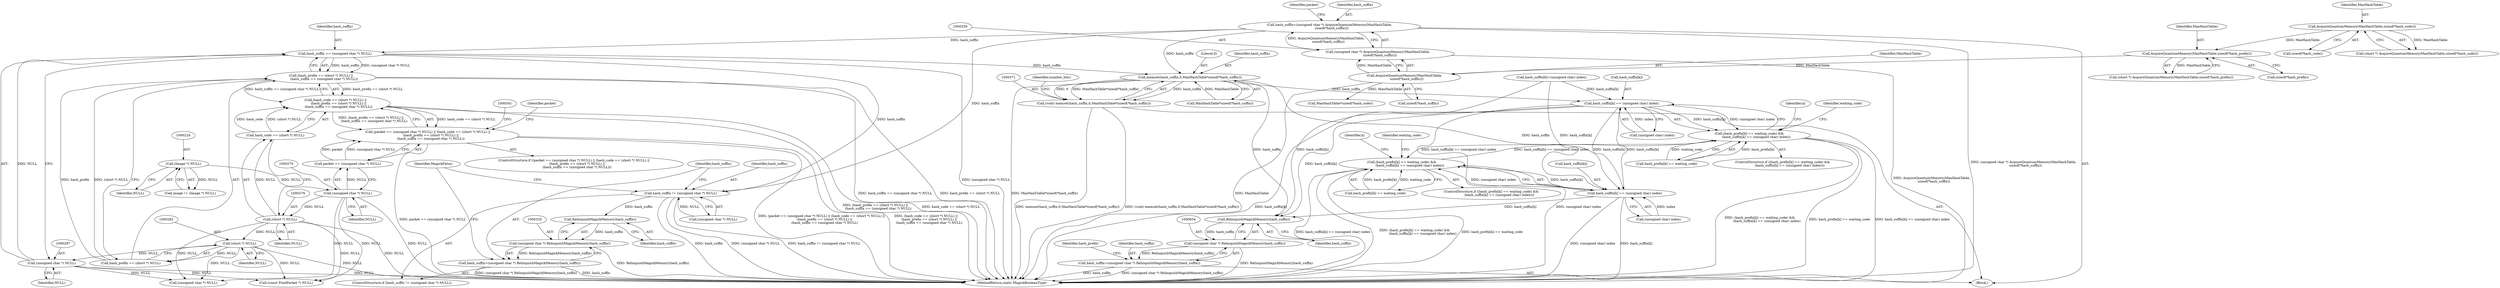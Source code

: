 digraph "0_ImageMagick6_19651f3db63fa1511ed83a348c4c82fa553f8d01@pointer" {
"1000284" [label="(Call,hash_suffix == (unsigned char *) NULL)"];
"1000256" [label="(Call,hash_suffix=(unsigned char *) AcquireQuantumMemory(MaxHashTable,\n    sizeof(*hash_suffix)))"];
"1000258" [label="(Call,(unsigned char *) AcquireQuantumMemory(MaxHashTable,\n    sizeof(*hash_suffix)))"];
"1000260" [label="(Call,AcquireQuantumMemory(MaxHashTable,\n    sizeof(*hash_suffix)))"];
"1000251" [label="(Call,AcquireQuantumMemory(MaxHashTable,sizeof(*hash_prefix)))"];
"1000242" [label="(Call,AcquireQuantumMemory(MaxHashTable,sizeof(*hash_code)))"];
"1000286" [label="(Call,(unsigned char *) NULL)"];
"1000281" [label="(Call,(short *) NULL)"];
"1000275" [label="(Call,(short *) NULL)"];
"1000269" [label="(Call,(unsigned char *) NULL)"];
"1000223" [label="(Call,(Image *) NULL)"];
"1000278" [label="(Call,(hash_prefix == (short *) NULL) ||\n      (hash_suffix == (unsigned char *) NULL))"];
"1000272" [label="(Call,(hash_code == (short *) NULL) ||\n      (hash_prefix == (short *) NULL) ||\n      (hash_suffix == (unsigned char *) NULL))"];
"1000266" [label="(Call,(packet == (unsigned char *) NULL) || (hash_code == (short *) NULL) ||\n      (hash_prefix == (short *) NULL) ||\n      (hash_suffix == (unsigned char *) NULL))"];
"1000327" [label="(Call,hash_suffix != (unsigned char *) NULL)"];
"1000336" [label="(Call,RelinquishMagickMemory(hash_suffix))"];
"1000334" [label="(Call,(unsigned char *) RelinquishMagickMemory(hash_suffix))"];
"1000332" [label="(Call,hash_suffix=(unsigned char *) RelinquishMagickMemory(hash_suffix))"];
"1000372" [label="(Call,memset(hash_suffix,0,MaxHashTable*sizeof(*hash_suffix)))"];
"1000370" [label="(Call,(void) memset(hash_suffix,0,MaxHashTable*sizeof(*hash_suffix)))"];
"1000561" [label="(Call,hash_suffix[k] == (unsigned char) index)"];
"1000555" [label="(Call,(hash_prefix[k] == waiting_code) &&\n              (hash_suffix[k] == (unsigned char) index))"];
"1000604" [label="(Call,(hash_prefix[k] == waiting_code) &&\n                (hash_suffix[k] == (unsigned char) index))"];
"1000610" [label="(Call,hash_suffix[k] == (unsigned char) index)"];
"1000835" [label="(Call,RelinquishMagickMemory(hash_suffix))"];
"1000833" [label="(Call,(unsigned char *) RelinquishMagickMemory(hash_suffix))"];
"1000831" [label="(Call,hash_suffix=(unsigned char *) RelinquishMagickMemory(hash_suffix))"];
"1000283" [label="(Identifier,NULL)"];
"1000275" [label="(Call,(short *) NULL)"];
"1000279" [label="(Call,hash_prefix == (short *) NULL)"];
"1000277" [label="(Identifier,NULL)"];
"1000252" [label="(Identifier,MaxHashTable)"];
"1000257" [label="(Identifier,hash_suffix)"];
"1000604" [label="(Call,(hash_prefix[k] == waiting_code) &&\n                (hash_suffix[k] == (unsigned char) index))"];
"1000272" [label="(Call,(hash_code == (short *) NULL) ||\n      (hash_prefix == (short *) NULL) ||\n      (hash_suffix == (unsigned char *) NULL))"];
"1000375" [label="(Call,MaxHashTable*sizeof(*hash_suffix))"];
"1000332" [label="(Call,hash_suffix=(unsigned char *) RelinquishMagickMemory(hash_suffix))"];
"1000260" [label="(Call,AcquireQuantumMemory(MaxHashTable,\n    sizeof(*hash_suffix)))"];
"1000268" [label="(Identifier,packet)"];
"1000225" [label="(Identifier,NULL)"];
"1000836" [label="(Identifier,hash_suffix)"];
"1000355" [label="(Call,MaxHashTable*sizeof(*hash_code))"];
"1000339" [label="(Identifier,MagickFalse)"];
"1000460" [label="(Call,(const PixelPacket *) NULL)"];
"1000570" [label="(Identifier,waiting_code)"];
"1000116" [label="(Block,)"];
"1000258" [label="(Call,(unsigned char *) AcquireQuantumMemory(MaxHashTable,\n    sizeof(*hash_suffix)))"];
"1000857" [label="(MethodReturn,static MagickBooleanType)"];
"1000336" [label="(Call,RelinquishMagickMemory(hash_suffix))"];
"1000265" [label="(ControlStructure,if ((packet == (unsigned char *) NULL) || (hash_code == (short *) NULL) ||\n      (hash_prefix == (short *) NULL) ||\n      (hash_suffix == (unsigned char *) NULL)))"];
"1000329" [label="(Call,(unsigned char *) NULL)"];
"1000286" [label="(Call,(unsigned char *) NULL)"];
"1000832" [label="(Identifier,hash_suffix)"];
"1000253" [label="(Call,sizeof(*hash_prefix))"];
"1000565" [label="(Call,(unsigned char) index)"];
"1000381" [label="(Identifier,number_bits)"];
"1000333" [label="(Identifier,hash_suffix)"];
"1000261" [label="(Identifier,MaxHashTable)"];
"1000327" [label="(Call,hash_suffix != (unsigned char *) NULL)"];
"1000554" [label="(ControlStructure,if ((hash_prefix[k] == waiting_code) &&\n              (hash_suffix[k] == (unsigned char) index)))"];
"1000577" [label="(Identifier,k)"];
"1000555" [label="(Call,(hash_prefix[k] == waiting_code) &&\n              (hash_suffix[k] == (unsigned char) index))"];
"1000831" [label="(Call,hash_suffix=(unsigned char *) RelinquishMagickMemory(hash_suffix))"];
"1000284" [label="(Call,hash_suffix == (unsigned char *) NULL)"];
"1000242" [label="(Call,AcquireQuantumMemory(MaxHashTable,sizeof(*hash_code)))"];
"1000326" [label="(ControlStructure,if (hash_suffix != (unsigned char *) NULL))"];
"1000561" [label="(Call,hash_suffix[k] == (unsigned char) index)"];
"1000334" [label="(Call,(unsigned char *) RelinquishMagickMemory(hash_suffix))"];
"1000835" [label="(Call,RelinquishMagickMemory(hash_suffix))"];
"1000267" [label="(Call,packet == (unsigned char *) NULL)"];
"1000285" [label="(Identifier,hash_suffix)"];
"1000337" [label="(Identifier,hash_suffix)"];
"1000292" [label="(Identifier,packet)"];
"1000269" [label="(Call,(unsigned char *) NULL)"];
"1000266" [label="(Call,(packet == (unsigned char *) NULL) || (hash_code == (short *) NULL) ||\n      (hash_prefix == (short *) NULL) ||\n      (hash_suffix == (unsigned char *) NULL))"];
"1000240" [label="(Call,(short *) AcquireQuantumMemory(MaxHashTable,sizeof(*hash_code)))"];
"1000587" [label="(Identifier,k)"];
"1000374" [label="(Literal,0)"];
"1000244" [label="(Call,sizeof(*hash_code))"];
"1000614" [label="(Call,(unsigned char) index)"];
"1000619" [label="(Identifier,waiting_code)"];
"1000271" [label="(Identifier,NULL)"];
"1000293" [label="(Call,(unsigned char *) NULL)"];
"1000223" [label="(Call,(Image *) NULL)"];
"1000833" [label="(Call,(unsigned char *) RelinquishMagickMemory(hash_suffix))"];
"1000562" [label="(Call,hash_suffix[k])"];
"1000262" [label="(Call,sizeof(*hash_suffix))"];
"1000603" [label="(ControlStructure,if ((hash_prefix[k] == waiting_code) &&\n                (hash_suffix[k] == (unsigned char) index)))"];
"1000605" [label="(Call,hash_prefix[k] == waiting_code)"];
"1000288" [label="(Identifier,NULL)"];
"1000610" [label="(Call,hash_suffix[k] == (unsigned char) index)"];
"1000372" [label="(Call,memset(hash_suffix,0,MaxHashTable*sizeof(*hash_suffix)))"];
"1000251" [label="(Call,AcquireQuantumMemory(MaxHashTable,sizeof(*hash_prefix)))"];
"1000256" [label="(Call,hash_suffix=(unsigned char *) AcquireQuantumMemory(MaxHashTable,\n    sizeof(*hash_suffix)))"];
"1000281" [label="(Call,(short *) NULL)"];
"1000328" [label="(Identifier,hash_suffix)"];
"1000249" [label="(Call,(short *) AcquireQuantumMemory(MaxHashTable,sizeof(*hash_prefix)))"];
"1000611" [label="(Call,hash_suffix[k])"];
"1000370" [label="(Call,(void) memset(hash_suffix,0,MaxHashTable*sizeof(*hash_suffix)))"];
"1000273" [label="(Call,hash_code == (short *) NULL)"];
"1000221" [label="(Call,image != (Image *) NULL)"];
"1000373" [label="(Identifier,hash_suffix)"];
"1000556" [label="(Call,hash_prefix[k] == waiting_code)"];
"1000243" [label="(Identifier,MaxHashTable)"];
"1000838" [label="(Identifier,hash_prefix)"];
"1000278" [label="(Call,(hash_prefix == (short *) NULL) ||\n      (hash_suffix == (unsigned char *) NULL))"];
"1000652" [label="(Call,hash_suffix[k]=(unsigned char) index)"];
"1000284" -> "1000278"  [label="AST: "];
"1000284" -> "1000286"  [label="CFG: "];
"1000285" -> "1000284"  [label="AST: "];
"1000286" -> "1000284"  [label="AST: "];
"1000278" -> "1000284"  [label="CFG: "];
"1000284" -> "1000857"  [label="DDG: (unsigned char *) NULL"];
"1000284" -> "1000278"  [label="DDG: hash_suffix"];
"1000284" -> "1000278"  [label="DDG: (unsigned char *) NULL"];
"1000256" -> "1000284"  [label="DDG: hash_suffix"];
"1000286" -> "1000284"  [label="DDG: NULL"];
"1000284" -> "1000327"  [label="DDG: hash_suffix"];
"1000284" -> "1000372"  [label="DDG: hash_suffix"];
"1000256" -> "1000116"  [label="AST: "];
"1000256" -> "1000258"  [label="CFG: "];
"1000257" -> "1000256"  [label="AST: "];
"1000258" -> "1000256"  [label="AST: "];
"1000268" -> "1000256"  [label="CFG: "];
"1000256" -> "1000857"  [label="DDG: (unsigned char *) AcquireQuantumMemory(MaxHashTable,\n    sizeof(*hash_suffix))"];
"1000258" -> "1000256"  [label="DDG: AcquireQuantumMemory(MaxHashTable,\n    sizeof(*hash_suffix))"];
"1000256" -> "1000327"  [label="DDG: hash_suffix"];
"1000256" -> "1000372"  [label="DDG: hash_suffix"];
"1000258" -> "1000260"  [label="CFG: "];
"1000259" -> "1000258"  [label="AST: "];
"1000260" -> "1000258"  [label="AST: "];
"1000258" -> "1000857"  [label="DDG: AcquireQuantumMemory(MaxHashTable,\n    sizeof(*hash_suffix))"];
"1000260" -> "1000258"  [label="DDG: MaxHashTable"];
"1000260" -> "1000262"  [label="CFG: "];
"1000261" -> "1000260"  [label="AST: "];
"1000262" -> "1000260"  [label="AST: "];
"1000260" -> "1000857"  [label="DDG: MaxHashTable"];
"1000251" -> "1000260"  [label="DDG: MaxHashTable"];
"1000260" -> "1000355"  [label="DDG: MaxHashTable"];
"1000251" -> "1000249"  [label="AST: "];
"1000251" -> "1000253"  [label="CFG: "];
"1000252" -> "1000251"  [label="AST: "];
"1000253" -> "1000251"  [label="AST: "];
"1000249" -> "1000251"  [label="CFG: "];
"1000251" -> "1000249"  [label="DDG: MaxHashTable"];
"1000242" -> "1000251"  [label="DDG: MaxHashTable"];
"1000242" -> "1000240"  [label="AST: "];
"1000242" -> "1000244"  [label="CFG: "];
"1000243" -> "1000242"  [label="AST: "];
"1000244" -> "1000242"  [label="AST: "];
"1000240" -> "1000242"  [label="CFG: "];
"1000242" -> "1000240"  [label="DDG: MaxHashTable"];
"1000286" -> "1000288"  [label="CFG: "];
"1000287" -> "1000286"  [label="AST: "];
"1000288" -> "1000286"  [label="AST: "];
"1000286" -> "1000857"  [label="DDG: NULL"];
"1000281" -> "1000286"  [label="DDG: NULL"];
"1000286" -> "1000293"  [label="DDG: NULL"];
"1000286" -> "1000460"  [label="DDG: NULL"];
"1000281" -> "1000279"  [label="AST: "];
"1000281" -> "1000283"  [label="CFG: "];
"1000282" -> "1000281"  [label="AST: "];
"1000283" -> "1000281"  [label="AST: "];
"1000279" -> "1000281"  [label="CFG: "];
"1000281" -> "1000857"  [label="DDG: NULL"];
"1000281" -> "1000279"  [label="DDG: NULL"];
"1000275" -> "1000281"  [label="DDG: NULL"];
"1000281" -> "1000293"  [label="DDG: NULL"];
"1000281" -> "1000460"  [label="DDG: NULL"];
"1000275" -> "1000273"  [label="AST: "];
"1000275" -> "1000277"  [label="CFG: "];
"1000276" -> "1000275"  [label="AST: "];
"1000277" -> "1000275"  [label="AST: "];
"1000273" -> "1000275"  [label="CFG: "];
"1000275" -> "1000857"  [label="DDG: NULL"];
"1000275" -> "1000273"  [label="DDG: NULL"];
"1000269" -> "1000275"  [label="DDG: NULL"];
"1000275" -> "1000293"  [label="DDG: NULL"];
"1000275" -> "1000460"  [label="DDG: NULL"];
"1000269" -> "1000267"  [label="AST: "];
"1000269" -> "1000271"  [label="CFG: "];
"1000270" -> "1000269"  [label="AST: "];
"1000271" -> "1000269"  [label="AST: "];
"1000267" -> "1000269"  [label="CFG: "];
"1000269" -> "1000857"  [label="DDG: NULL"];
"1000269" -> "1000267"  [label="DDG: NULL"];
"1000223" -> "1000269"  [label="DDG: NULL"];
"1000269" -> "1000293"  [label="DDG: NULL"];
"1000269" -> "1000460"  [label="DDG: NULL"];
"1000223" -> "1000221"  [label="AST: "];
"1000223" -> "1000225"  [label="CFG: "];
"1000224" -> "1000223"  [label="AST: "];
"1000225" -> "1000223"  [label="AST: "];
"1000221" -> "1000223"  [label="CFG: "];
"1000223" -> "1000221"  [label="DDG: NULL"];
"1000278" -> "1000272"  [label="AST: "];
"1000278" -> "1000279"  [label="CFG: "];
"1000279" -> "1000278"  [label="AST: "];
"1000272" -> "1000278"  [label="CFG: "];
"1000278" -> "1000857"  [label="DDG: hash_suffix == (unsigned char *) NULL"];
"1000278" -> "1000857"  [label="DDG: hash_prefix == (short *) NULL"];
"1000278" -> "1000272"  [label="DDG: hash_prefix == (short *) NULL"];
"1000278" -> "1000272"  [label="DDG: hash_suffix == (unsigned char *) NULL"];
"1000279" -> "1000278"  [label="DDG: hash_prefix"];
"1000279" -> "1000278"  [label="DDG: (short *) NULL"];
"1000272" -> "1000266"  [label="AST: "];
"1000272" -> "1000273"  [label="CFG: "];
"1000273" -> "1000272"  [label="AST: "];
"1000266" -> "1000272"  [label="CFG: "];
"1000272" -> "1000857"  [label="DDG: (hash_prefix == (short *) NULL) ||\n      (hash_suffix == (unsigned char *) NULL)"];
"1000272" -> "1000857"  [label="DDG: hash_code == (short *) NULL"];
"1000272" -> "1000266"  [label="DDG: hash_code == (short *) NULL"];
"1000272" -> "1000266"  [label="DDG: (hash_prefix == (short *) NULL) ||\n      (hash_suffix == (unsigned char *) NULL)"];
"1000273" -> "1000272"  [label="DDG: hash_code"];
"1000273" -> "1000272"  [label="DDG: (short *) NULL"];
"1000266" -> "1000265"  [label="AST: "];
"1000266" -> "1000267"  [label="CFG: "];
"1000267" -> "1000266"  [label="AST: "];
"1000292" -> "1000266"  [label="CFG: "];
"1000341" -> "1000266"  [label="CFG: "];
"1000266" -> "1000857"  [label="DDG: packet == (unsigned char *) NULL"];
"1000266" -> "1000857"  [label="DDG: (packet == (unsigned char *) NULL) || (hash_code == (short *) NULL) ||\n      (hash_prefix == (short *) NULL) ||\n      (hash_suffix == (unsigned char *) NULL)"];
"1000266" -> "1000857"  [label="DDG: (hash_code == (short *) NULL) ||\n      (hash_prefix == (short *) NULL) ||\n      (hash_suffix == (unsigned char *) NULL)"];
"1000267" -> "1000266"  [label="DDG: packet"];
"1000267" -> "1000266"  [label="DDG: (unsigned char *) NULL"];
"1000327" -> "1000326"  [label="AST: "];
"1000327" -> "1000329"  [label="CFG: "];
"1000328" -> "1000327"  [label="AST: "];
"1000329" -> "1000327"  [label="AST: "];
"1000333" -> "1000327"  [label="CFG: "];
"1000339" -> "1000327"  [label="CFG: "];
"1000327" -> "1000857"  [label="DDG: hash_suffix"];
"1000327" -> "1000857"  [label="DDG: (unsigned char *) NULL"];
"1000327" -> "1000857"  [label="DDG: hash_suffix != (unsigned char *) NULL"];
"1000329" -> "1000327"  [label="DDG: NULL"];
"1000327" -> "1000336"  [label="DDG: hash_suffix"];
"1000336" -> "1000334"  [label="AST: "];
"1000336" -> "1000337"  [label="CFG: "];
"1000337" -> "1000336"  [label="AST: "];
"1000334" -> "1000336"  [label="CFG: "];
"1000336" -> "1000334"  [label="DDG: hash_suffix"];
"1000334" -> "1000332"  [label="AST: "];
"1000335" -> "1000334"  [label="AST: "];
"1000332" -> "1000334"  [label="CFG: "];
"1000334" -> "1000857"  [label="DDG: RelinquishMagickMemory(hash_suffix)"];
"1000334" -> "1000332"  [label="DDG: RelinquishMagickMemory(hash_suffix)"];
"1000332" -> "1000326"  [label="AST: "];
"1000333" -> "1000332"  [label="AST: "];
"1000339" -> "1000332"  [label="CFG: "];
"1000332" -> "1000857"  [label="DDG: (unsigned char *) RelinquishMagickMemory(hash_suffix)"];
"1000332" -> "1000857"  [label="DDG: hash_suffix"];
"1000372" -> "1000370"  [label="AST: "];
"1000372" -> "1000375"  [label="CFG: "];
"1000373" -> "1000372"  [label="AST: "];
"1000374" -> "1000372"  [label="AST: "];
"1000375" -> "1000372"  [label="AST: "];
"1000370" -> "1000372"  [label="CFG: "];
"1000372" -> "1000857"  [label="DDG: MaxHashTable*sizeof(*hash_suffix)"];
"1000372" -> "1000370"  [label="DDG: hash_suffix"];
"1000372" -> "1000370"  [label="DDG: 0"];
"1000372" -> "1000370"  [label="DDG: MaxHashTable*sizeof(*hash_suffix)"];
"1000375" -> "1000372"  [label="DDG: MaxHashTable"];
"1000372" -> "1000561"  [label="DDG: hash_suffix"];
"1000372" -> "1000610"  [label="DDG: hash_suffix"];
"1000372" -> "1000835"  [label="DDG: hash_suffix"];
"1000370" -> "1000116"  [label="AST: "];
"1000371" -> "1000370"  [label="AST: "];
"1000381" -> "1000370"  [label="CFG: "];
"1000370" -> "1000857"  [label="DDG: (void) memset(hash_suffix,0,MaxHashTable*sizeof(*hash_suffix))"];
"1000370" -> "1000857"  [label="DDG: memset(hash_suffix,0,MaxHashTable*sizeof(*hash_suffix))"];
"1000561" -> "1000555"  [label="AST: "];
"1000561" -> "1000565"  [label="CFG: "];
"1000562" -> "1000561"  [label="AST: "];
"1000565" -> "1000561"  [label="AST: "];
"1000555" -> "1000561"  [label="CFG: "];
"1000561" -> "1000857"  [label="DDG: hash_suffix[k]"];
"1000561" -> "1000857"  [label="DDG: (unsigned char) index"];
"1000561" -> "1000555"  [label="DDG: hash_suffix[k]"];
"1000561" -> "1000555"  [label="DDG: (unsigned char) index"];
"1000610" -> "1000561"  [label="DDG: hash_suffix[k]"];
"1000652" -> "1000561"  [label="DDG: hash_suffix[k]"];
"1000565" -> "1000561"  [label="DDG: index"];
"1000561" -> "1000610"  [label="DDG: hash_suffix[k]"];
"1000561" -> "1000835"  [label="DDG: hash_suffix[k]"];
"1000555" -> "1000554"  [label="AST: "];
"1000555" -> "1000556"  [label="CFG: "];
"1000556" -> "1000555"  [label="AST: "];
"1000570" -> "1000555"  [label="CFG: "];
"1000577" -> "1000555"  [label="CFG: "];
"1000555" -> "1000857"  [label="DDG: (hash_prefix[k] == waiting_code) &&\n              (hash_suffix[k] == (unsigned char) index)"];
"1000555" -> "1000857"  [label="DDG: hash_prefix[k] == waiting_code"];
"1000555" -> "1000857"  [label="DDG: hash_suffix[k] == (unsigned char) index"];
"1000556" -> "1000555"  [label="DDG: hash_prefix[k]"];
"1000556" -> "1000555"  [label="DDG: waiting_code"];
"1000604" -> "1000555"  [label="DDG: hash_suffix[k] == (unsigned char) index"];
"1000555" -> "1000604"  [label="DDG: hash_suffix[k] == (unsigned char) index"];
"1000604" -> "1000603"  [label="AST: "];
"1000604" -> "1000605"  [label="CFG: "];
"1000604" -> "1000610"  [label="CFG: "];
"1000605" -> "1000604"  [label="AST: "];
"1000610" -> "1000604"  [label="AST: "];
"1000587" -> "1000604"  [label="CFG: "];
"1000619" -> "1000604"  [label="CFG: "];
"1000604" -> "1000857"  [label="DDG: hash_suffix[k] == (unsigned char) index"];
"1000604" -> "1000857"  [label="DDG: (hash_prefix[k] == waiting_code) &&\n                (hash_suffix[k] == (unsigned char) index)"];
"1000604" -> "1000857"  [label="DDG: hash_prefix[k] == waiting_code"];
"1000605" -> "1000604"  [label="DDG: hash_prefix[k]"];
"1000605" -> "1000604"  [label="DDG: waiting_code"];
"1000610" -> "1000604"  [label="DDG: hash_suffix[k]"];
"1000610" -> "1000604"  [label="DDG: (unsigned char) index"];
"1000610" -> "1000614"  [label="CFG: "];
"1000611" -> "1000610"  [label="AST: "];
"1000614" -> "1000610"  [label="AST: "];
"1000610" -> "1000857"  [label="DDG: (unsigned char) index"];
"1000610" -> "1000857"  [label="DDG: hash_suffix[k]"];
"1000652" -> "1000610"  [label="DDG: hash_suffix[k]"];
"1000614" -> "1000610"  [label="DDG: index"];
"1000610" -> "1000835"  [label="DDG: hash_suffix[k]"];
"1000835" -> "1000833"  [label="AST: "];
"1000835" -> "1000836"  [label="CFG: "];
"1000836" -> "1000835"  [label="AST: "];
"1000833" -> "1000835"  [label="CFG: "];
"1000835" -> "1000833"  [label="DDG: hash_suffix"];
"1000652" -> "1000835"  [label="DDG: hash_suffix[k]"];
"1000833" -> "1000831"  [label="AST: "];
"1000834" -> "1000833"  [label="AST: "];
"1000831" -> "1000833"  [label="CFG: "];
"1000833" -> "1000857"  [label="DDG: RelinquishMagickMemory(hash_suffix)"];
"1000833" -> "1000831"  [label="DDG: RelinquishMagickMemory(hash_suffix)"];
"1000831" -> "1000116"  [label="AST: "];
"1000832" -> "1000831"  [label="AST: "];
"1000838" -> "1000831"  [label="CFG: "];
"1000831" -> "1000857"  [label="DDG: hash_suffix"];
"1000831" -> "1000857"  [label="DDG: (unsigned char *) RelinquishMagickMemory(hash_suffix)"];
}
